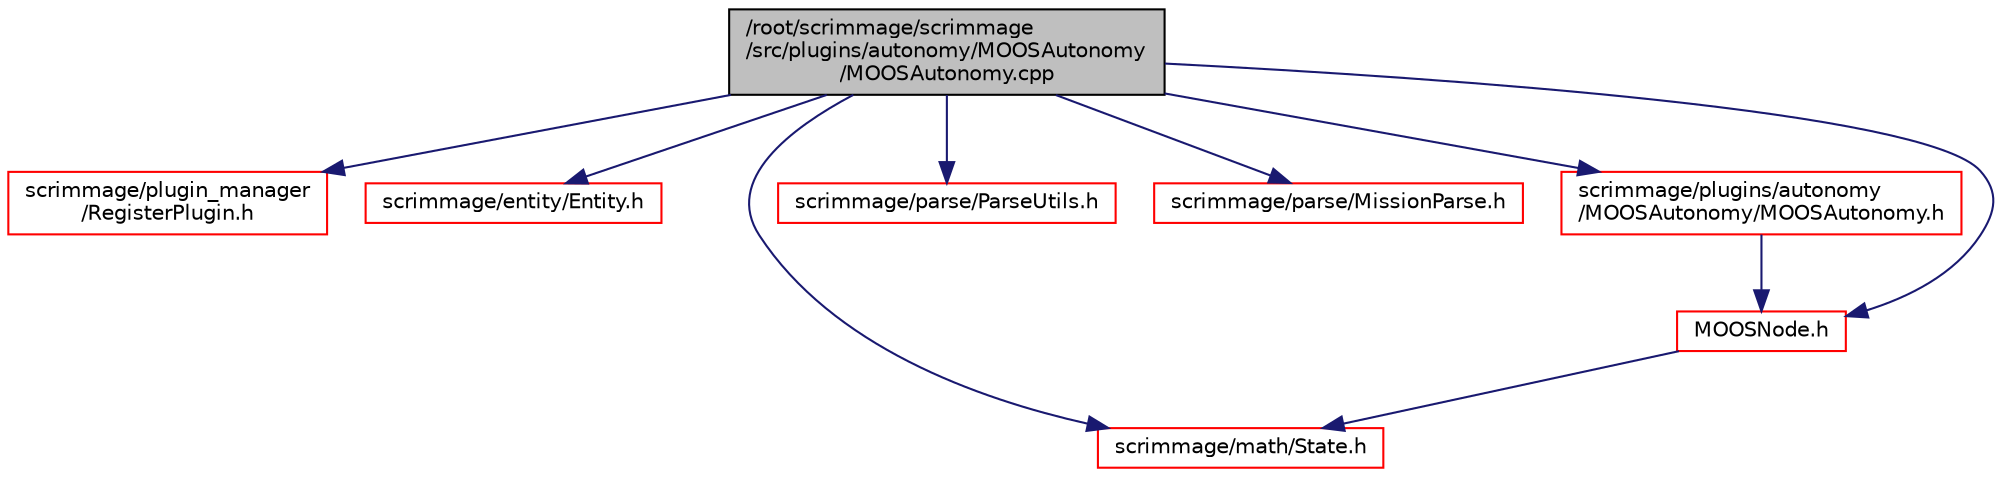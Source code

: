digraph "/root/scrimmage/scrimmage/src/plugins/autonomy/MOOSAutonomy/MOOSAutonomy.cpp"
{
 // LATEX_PDF_SIZE
  edge [fontname="Helvetica",fontsize="10",labelfontname="Helvetica",labelfontsize="10"];
  node [fontname="Helvetica",fontsize="10",shape=record];
  Node1 [label="/root/scrimmage/scrimmage\l/src/plugins/autonomy/MOOSAutonomy\l/MOOSAutonomy.cpp",height=0.2,width=0.4,color="black", fillcolor="grey75", style="filled", fontcolor="black",tooltip="Brief file description."];
  Node1 -> Node2 [color="midnightblue",fontsize="10",style="solid",fontname="Helvetica"];
  Node2 [label="scrimmage/plugin_manager\l/RegisterPlugin.h",height=0.2,width=0.4,color="red", fillcolor="white", style="filled",URL="$RegisterPlugin_8h.html",tooltip="Brief file description."];
  Node1 -> Node4 [color="midnightblue",fontsize="10",style="solid",fontname="Helvetica"];
  Node4 [label="scrimmage/entity/Entity.h",height=0.2,width=0.4,color="red", fillcolor="white", style="filled",URL="$Entity_8h.html",tooltip="Brief file description."];
  Node1 -> Node20 [color="midnightblue",fontsize="10",style="solid",fontname="Helvetica"];
  Node20 [label="scrimmage/math/State.h",height=0.2,width=0.4,color="red", fillcolor="white", style="filled",URL="$State_8h.html",tooltip="Brief file description."];
  Node1 -> Node25 [color="midnightblue",fontsize="10",style="solid",fontname="Helvetica"];
  Node25 [label="scrimmage/parse/ParseUtils.h",height=0.2,width=0.4,color="red", fillcolor="white", style="filled",URL="$ParseUtils_8h.html",tooltip="Brief file description."];
  Node1 -> Node26 [color="midnightblue",fontsize="10",style="solid",fontname="Helvetica"];
  Node26 [label="scrimmage/parse/MissionParse.h",height=0.2,width=0.4,color="red", fillcolor="white", style="filled",URL="$MissionParse_8h.html",tooltip="Brief file description."];
  Node1 -> Node28 [color="midnightblue",fontsize="10",style="solid",fontname="Helvetica"];
  Node28 [label="scrimmage/plugins/autonomy\l/MOOSAutonomy/MOOSAutonomy.h",height=0.2,width=0.4,color="red", fillcolor="white", style="filled",URL="$MOOSAutonomy_8h.html",tooltip="Brief file description."];
  Node28 -> Node48 [color="midnightblue",fontsize="10",style="solid",fontname="Helvetica"];
  Node48 [label="MOOSNode.h",height=0.2,width=0.4,color="red", fillcolor="white", style="filled",URL="$MOOSNode_8h.html",tooltip="Brief file description."];
  Node48 -> Node20 [color="midnightblue",fontsize="10",style="solid",fontname="Helvetica"];
  Node1 -> Node48 [color="midnightblue",fontsize="10",style="solid",fontname="Helvetica"];
}
